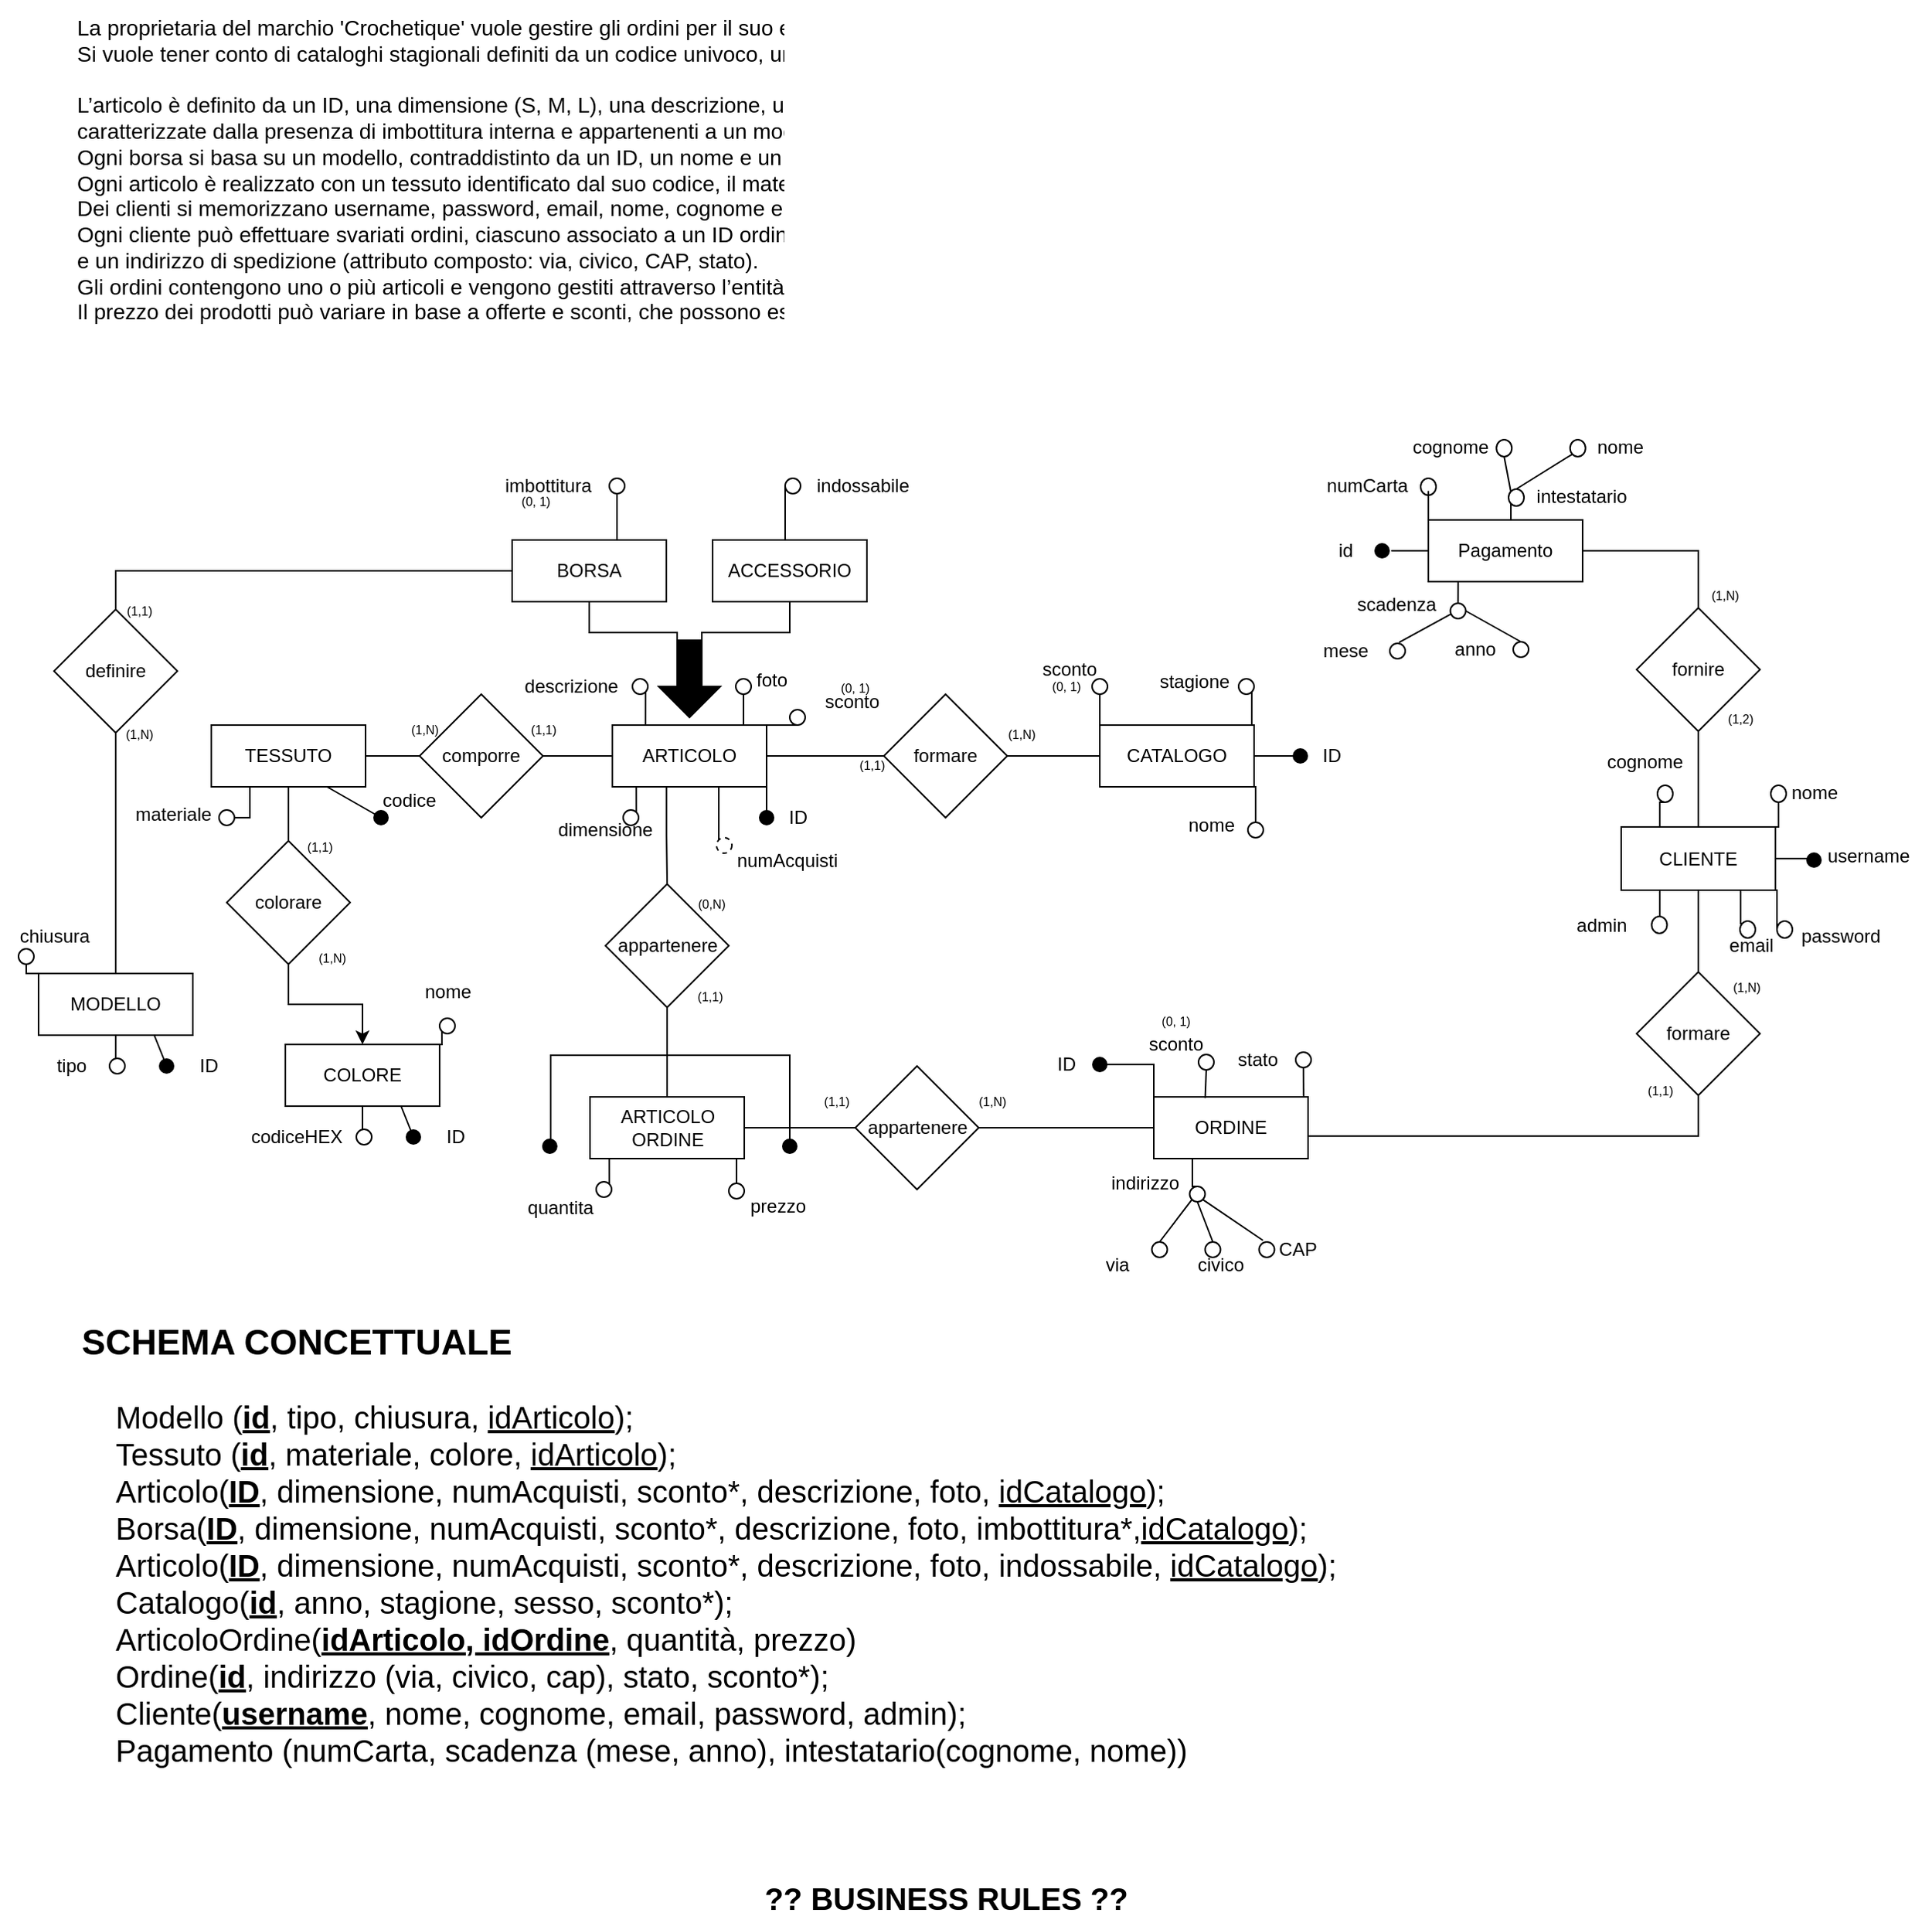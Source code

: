 <mxfile version="26.1.0">
  <diagram name="Pagina-1" id="xXDUhA1cTyPcn6yYdcTW">
    <mxGraphModel dx="528" dy="1637" grid="1" gridSize="10" guides="1" tooltips="1" connect="1" arrows="1" fold="1" page="1" pageScale="1" pageWidth="827" pageHeight="1169" math="0" shadow="0">
      <root>
        <mxCell id="0" />
        <mxCell id="1" parent="0" />
        <mxCell id="b8Xn-FrnnSBAFmYbfaQa-20" style="edgeStyle=orthogonalEdgeStyle;rounded=0;orthogonalLoop=1;jettySize=auto;html=1;exitX=0;exitY=0.5;exitDx=0;exitDy=0;entryX=0.5;entryY=0;entryDx=0;entryDy=0;endArrow=none;endFill=0;" parent="1" source="b8Xn-FrnnSBAFmYbfaQa-10" target="b8Xn-FrnnSBAFmYbfaQa-19" edge="1">
          <mxGeometry relative="1" as="geometry" />
        </mxCell>
        <mxCell id="b8Xn-FrnnSBAFmYbfaQa-26" style="edgeStyle=orthogonalEdgeStyle;rounded=0;orthogonalLoop=1;jettySize=auto;html=1;exitX=0.5;exitY=1;exitDx=0;exitDy=0;entryX=0.5;entryY=0;entryDx=0;entryDy=0;endArrow=none;endFill=0;" parent="1" source="b8Xn-FrnnSBAFmYbfaQa-19" target="b8Xn-FrnnSBAFmYbfaQa-21" edge="1">
          <mxGeometry relative="1" as="geometry" />
        </mxCell>
        <mxCell id="b8Xn-FrnnSBAFmYbfaQa-19" value="definire" style="rhombus;whiteSpace=wrap;html=1;" parent="1" vertex="1">
          <mxGeometry x="43" y="115" width="80" height="80" as="geometry" />
        </mxCell>
        <mxCell id="0vcL2J3cAX6hdxeKRtYv-9" style="edgeStyle=orthogonalEdgeStyle;rounded=0;orthogonalLoop=1;jettySize=auto;html=1;exitX=0;exitY=0;exitDx=0;exitDy=0;entryX=0.5;entryY=1;entryDx=0;entryDy=0;endArrow=none;startFill=0;" parent="1" source="b8Xn-FrnnSBAFmYbfaQa-21" target="b8Xn-FrnnSBAFmYbfaQa-103" edge="1">
          <mxGeometry relative="1" as="geometry" />
        </mxCell>
        <mxCell id="b8Xn-FrnnSBAFmYbfaQa-21" value="MODELLO" style="whiteSpace=wrap;html=1;align=center;" parent="1" vertex="1">
          <mxGeometry x="33" y="351" width="100" height="40" as="geometry" />
        </mxCell>
        <mxCell id="b8Xn-FrnnSBAFmYbfaQa-33" style="edgeStyle=orthogonalEdgeStyle;rounded=0;orthogonalLoop=1;jettySize=auto;html=1;exitX=0.5;exitY=0;exitDx=0;exitDy=0;entryX=0.5;entryY=1;entryDx=0;entryDy=0;endArrow=none;endFill=0;" parent="1" source="b8Xn-FrnnSBAFmYbfaQa-29" target="b8Xn-FrnnSBAFmYbfaQa-21" edge="1">
          <mxGeometry relative="1" as="geometry" />
        </mxCell>
        <mxCell id="b8Xn-FrnnSBAFmYbfaQa-29" value="" style="ellipse;whiteSpace=wrap;html=1;aspect=fixed;" parent="1" vertex="1">
          <mxGeometry x="79" y="406" width="10" height="10" as="geometry" />
        </mxCell>
        <mxCell id="b8Xn-FrnnSBAFmYbfaQa-22" value="ID" style="text;html=1;align=center;verticalAlign=middle;resizable=0;points=[];autosize=1;strokeColor=none;fillColor=none;container=0;" parent="1" vertex="1">
          <mxGeometry x="123.003" y="396" width="40" height="30" as="geometry" />
        </mxCell>
        <mxCell id="b8Xn-FrnnSBAFmYbfaQa-23" value="" style="shape=waypoint;sketch=0;size=6;pointerEvents=1;points=[];fillColor=none;resizable=1;rotatable=1;perimeter=centerPerimeter;snapToPoint=1;perimeterSpacing=0;strokeWidth=3;movable=1;deletable=1;editable=1;locked=0;connectable=1;container=0;" parent="1" vertex="1">
          <mxGeometry x="106" y="401" width="20" height="20" as="geometry" />
        </mxCell>
        <mxCell id="b8Xn-FrnnSBAFmYbfaQa-24" value="" style="endArrow=none;html=1;rounded=0;entryX=0.378;entryY=0.683;entryDx=0;entryDy=0;entryPerimeter=0;movable=1;resizable=1;rotatable=1;deletable=1;editable=1;locked=0;connectable=1;exitX=0.75;exitY=1;exitDx=0;exitDy=0;" parent="1" source="b8Xn-FrnnSBAFmYbfaQa-21" target="b8Xn-FrnnSBAFmYbfaQa-23" edge="1">
          <mxGeometry width="50" height="50" relative="1" as="geometry">
            <mxPoint x="129.556" y="401" as="sourcePoint" />
            <mxPoint x="222.889" y="446" as="targetPoint" />
          </mxGeometry>
        </mxCell>
        <mxCell id="b8Xn-FrnnSBAFmYbfaQa-32" value="tipo" style="text;html=1;align=center;verticalAlign=middle;resizable=0;points=[];autosize=1;strokeColor=none;fillColor=none;container=0;" parent="1" vertex="1">
          <mxGeometry x="34.003" y="396" width="40" height="30" as="geometry" />
        </mxCell>
        <mxCell id="b8Xn-FrnnSBAFmYbfaQa-67" style="edgeStyle=orthogonalEdgeStyle;rounded=0;orthogonalLoop=1;jettySize=auto;html=1;exitX=1;exitY=1;exitDx=0;exitDy=0;entryX=0.5;entryY=0;entryDx=0;entryDy=0;endArrow=none;endFill=0;" parent="1" source="b8Xn-FrnnSBAFmYbfaQa-41" target="b8Xn-FrnnSBAFmYbfaQa-63" edge="1">
          <mxGeometry relative="1" as="geometry" />
        </mxCell>
        <mxCell id="b8Xn-FrnnSBAFmYbfaQa-68" style="edgeStyle=orthogonalEdgeStyle;rounded=0;orthogonalLoop=1;jettySize=auto;html=1;exitX=1;exitY=0;exitDx=0;exitDy=0;entryX=1;entryY=1;entryDx=0;entryDy=0;endArrow=none;endFill=0;" parent="1" source="b8Xn-FrnnSBAFmYbfaQa-41" target="b8Xn-FrnnSBAFmYbfaQa-59" edge="1">
          <mxGeometry relative="1" as="geometry" />
        </mxCell>
        <mxCell id="b8Xn-FrnnSBAFmYbfaQa-41" value="CATALOGO" style="whiteSpace=wrap;html=1;align=center;" parent="1" vertex="1">
          <mxGeometry x="721" y="190" width="100" height="40" as="geometry" />
        </mxCell>
        <mxCell id="b8Xn-FrnnSBAFmYbfaQa-49" style="edgeStyle=orthogonalEdgeStyle;rounded=0;orthogonalLoop=1;jettySize=auto;html=1;exitX=1;exitY=0.5;exitDx=0;exitDy=0;entryX=0;entryY=0.5;entryDx=0;entryDy=0;endArrow=none;endFill=0;" parent="1" source="b8Xn-FrnnSBAFmYbfaQa-47" target="b8Xn-FrnnSBAFmYbfaQa-41" edge="1">
          <mxGeometry relative="1" as="geometry" />
        </mxCell>
        <mxCell id="b8Xn-FrnnSBAFmYbfaQa-51" style="edgeStyle=orthogonalEdgeStyle;rounded=0;orthogonalLoop=1;jettySize=auto;html=1;exitX=0;exitY=0.5;exitDx=0;exitDy=0;entryX=1;entryY=0.5;entryDx=0;entryDy=0;endArrow=none;endFill=0;" parent="1" source="b8Xn-FrnnSBAFmYbfaQa-47" target="b8Xn-FrnnSBAFmYbfaQa-18" edge="1">
          <mxGeometry relative="1" as="geometry" />
        </mxCell>
        <mxCell id="b8Xn-FrnnSBAFmYbfaQa-47" value="formare" style="rhombus;whiteSpace=wrap;html=1;" parent="1" vertex="1">
          <mxGeometry x="581" y="170" width="80" height="80" as="geometry" />
        </mxCell>
        <mxCell id="b8Xn-FrnnSBAFmYbfaQa-198" style="edgeStyle=orthogonalEdgeStyle;rounded=0;orthogonalLoop=1;jettySize=auto;html=1;exitX=0.5;exitY=0;exitDx=0;exitDy=0;entryX=0;entryY=0.5;entryDx=0;entryDy=0;endArrow=none;endFill=0;" parent="1" source="b8Xn-FrnnSBAFmYbfaQa-1" target="b8Xn-FrnnSBAFmYbfaQa-194" edge="1">
          <mxGeometry relative="1" as="geometry" />
        </mxCell>
        <mxCell id="b8Xn-FrnnSBAFmYbfaQa-1" value="ACCESSORIO" style="whiteSpace=wrap;html=1;align=center;" parent="1" vertex="1">
          <mxGeometry x="470" y="70" width="100" height="40" as="geometry" />
        </mxCell>
        <mxCell id="b8Xn-FrnnSBAFmYbfaQa-189" style="edgeStyle=orthogonalEdgeStyle;rounded=0;orthogonalLoop=1;jettySize=auto;html=1;exitX=0.75;exitY=0;exitDx=0;exitDy=0;entryX=0.5;entryY=1;entryDx=0;entryDy=0;endArrow=none;endFill=0;" parent="1" source="b8Xn-FrnnSBAFmYbfaQa-10" target="b8Xn-FrnnSBAFmYbfaQa-187" edge="1">
          <mxGeometry relative="1" as="geometry" />
        </mxCell>
        <mxCell id="b8Xn-FrnnSBAFmYbfaQa-10" value="BORSA" style="whiteSpace=wrap;html=1;align=center;" parent="1" vertex="1">
          <mxGeometry x="340" y="70" width="100" height="40" as="geometry" />
        </mxCell>
        <mxCell id="b8Xn-FrnnSBAFmYbfaQa-14" value="" style="shape=singleArrow;whiteSpace=wrap;html=1;arrowWidth=0.4;arrowSize=0.4;rotation=90;fillColor=#000000;" parent="1" vertex="1">
          <mxGeometry x="430" y="140" width="50" height="40" as="geometry" />
        </mxCell>
        <mxCell id="b8Xn-FrnnSBAFmYbfaQa-16" style="edgeStyle=orthogonalEdgeStyle;rounded=0;orthogonalLoop=1;jettySize=auto;html=1;exitX=0.5;exitY=1;exitDx=0;exitDy=0;entryX=0;entryY=0;entryDx=0;entryDy=28;entryPerimeter=0;endArrow=none;endFill=0;" parent="1" source="b8Xn-FrnnSBAFmYbfaQa-10" target="b8Xn-FrnnSBAFmYbfaQa-14" edge="1">
          <mxGeometry relative="1" as="geometry" />
        </mxCell>
        <mxCell id="b8Xn-FrnnSBAFmYbfaQa-17" style="edgeStyle=orthogonalEdgeStyle;rounded=0;orthogonalLoop=1;jettySize=auto;html=1;exitX=0.5;exitY=1;exitDx=0;exitDy=0;entryX=0;entryY=0;entryDx=0;entryDy=12;entryPerimeter=0;endArrow=none;endFill=0;" parent="1" source="b8Xn-FrnnSBAFmYbfaQa-1" target="b8Xn-FrnnSBAFmYbfaQa-14" edge="1">
          <mxGeometry relative="1" as="geometry">
            <mxPoint x="400" y="120" as="sourcePoint" />
            <mxPoint x="457" y="145" as="targetPoint" />
          </mxGeometry>
        </mxCell>
        <mxCell id="b8Xn-FrnnSBAFmYbfaQa-38" style="edgeStyle=orthogonalEdgeStyle;rounded=0;orthogonalLoop=1;jettySize=auto;html=1;exitX=0.25;exitY=1;exitDx=0;exitDy=0;entryX=1;entryY=0;entryDx=0;entryDy=0;endArrow=none;endFill=0;" parent="1" source="b8Xn-FrnnSBAFmYbfaQa-18" target="b8Xn-FrnnSBAFmYbfaQa-34" edge="1">
          <mxGeometry relative="1" as="geometry" />
        </mxCell>
        <mxCell id="b8Xn-FrnnSBAFmYbfaQa-83" style="edgeStyle=orthogonalEdgeStyle;rounded=0;orthogonalLoop=1;jettySize=auto;html=1;exitX=0.25;exitY=0;exitDx=0;exitDy=0;entryX=1;entryY=1;entryDx=0;entryDy=0;endArrow=none;endFill=0;" parent="1" source="b8Xn-FrnnSBAFmYbfaQa-18" target="b8Xn-FrnnSBAFmYbfaQa-81" edge="1">
          <mxGeometry relative="1" as="geometry" />
        </mxCell>
        <mxCell id="b8Xn-FrnnSBAFmYbfaQa-88" style="edgeStyle=orthogonalEdgeStyle;rounded=0;orthogonalLoop=1;jettySize=auto;html=1;exitX=1;exitY=0;exitDx=0;exitDy=0;entryX=0.5;entryY=1;entryDx=0;entryDy=0;endArrow=none;endFill=0;" parent="1" source="b8Xn-FrnnSBAFmYbfaQa-18" target="b8Xn-FrnnSBAFmYbfaQa-84" edge="1">
          <mxGeometry relative="1" as="geometry" />
        </mxCell>
        <mxCell id="b8Xn-FrnnSBAFmYbfaQa-107" style="edgeStyle=orthogonalEdgeStyle;rounded=0;orthogonalLoop=1;jettySize=auto;html=1;exitX=0.351;exitY=1.014;exitDx=0;exitDy=0;entryX=0.5;entryY=0;entryDx=0;entryDy=0;endArrow=none;endFill=0;exitPerimeter=0;" parent="1" source="b8Xn-FrnnSBAFmYbfaQa-18" target="b8Xn-FrnnSBAFmYbfaQa-106" edge="1">
          <mxGeometry relative="1" as="geometry" />
        </mxCell>
        <mxCell id="b8Xn-FrnnSBAFmYbfaQa-182" style="edgeStyle=orthogonalEdgeStyle;rounded=0;orthogonalLoop=1;jettySize=auto;html=1;exitX=0.75;exitY=1;exitDx=0;exitDy=0;entryX=0;entryY=0;entryDx=0;entryDy=0;endArrow=none;endFill=0;" parent="1" source="b8Xn-FrnnSBAFmYbfaQa-18" target="b8Xn-FrnnSBAFmYbfaQa-181" edge="1">
          <mxGeometry relative="1" as="geometry" />
        </mxCell>
        <mxCell id="DcfYTmHe-PTY2Npmsw5h-11" style="edgeStyle=orthogonalEdgeStyle;rounded=0;orthogonalLoop=1;jettySize=auto;html=1;exitX=1;exitY=0;exitDx=0;exitDy=0;entryX=0.5;entryY=1;entryDx=0;entryDy=0;endArrow=none;startFill=0;" parent="1" source="b8Xn-FrnnSBAFmYbfaQa-18" target="DcfYTmHe-PTY2Npmsw5h-10" edge="1">
          <mxGeometry relative="1" as="geometry" />
        </mxCell>
        <mxCell id="b8Xn-FrnnSBAFmYbfaQa-18" value="ARTICOLO" style="whiteSpace=wrap;html=1;align=center;" parent="1" vertex="1">
          <mxGeometry x="405" y="190" width="100" height="40" as="geometry" />
        </mxCell>
        <mxCell id="b8Xn-FrnnSBAFmYbfaQa-34" value="" style="ellipse;whiteSpace=wrap;html=1;aspect=fixed;" parent="1" vertex="1">
          <mxGeometry x="412" y="245" width="10" height="10" as="geometry" />
        </mxCell>
        <mxCell id="b8Xn-FrnnSBAFmYbfaQa-35" value="ID" style="text;html=1;align=center;verticalAlign=middle;resizable=0;points=[];autosize=1;strokeColor=none;fillColor=none;container=0;" parent="1" vertex="1">
          <mxGeometry x="505.003" y="235" width="40" height="30" as="geometry" />
        </mxCell>
        <mxCell id="b8Xn-FrnnSBAFmYbfaQa-36" value="" style="shape=waypoint;sketch=0;size=6;pointerEvents=1;points=[];fillColor=none;resizable=1;rotatable=1;perimeter=centerPerimeter;snapToPoint=1;perimeterSpacing=0;strokeWidth=3;movable=1;deletable=1;editable=1;locked=0;connectable=1;container=0;" parent="1" vertex="1">
          <mxGeometry x="495" y="240" width="20" height="20" as="geometry" />
        </mxCell>
        <mxCell id="b8Xn-FrnnSBAFmYbfaQa-37" style="edgeStyle=orthogonalEdgeStyle;rounded=0;orthogonalLoop=1;jettySize=auto;html=1;exitX=0.75;exitY=1;exitDx=0;exitDy=0;entryX=0.17;entryY=0.8;entryDx=0;entryDy=0;entryPerimeter=0;endArrow=none;endFill=0;" parent="1" source="b8Xn-FrnnSBAFmYbfaQa-18" target="b8Xn-FrnnSBAFmYbfaQa-36" edge="1">
          <mxGeometry relative="1" as="geometry" />
        </mxCell>
        <mxCell id="b8Xn-FrnnSBAFmYbfaQa-39" value="dimensione" style="text;html=1;align=center;verticalAlign=middle;resizable=0;points=[];autosize=1;strokeColor=none;fillColor=none;container=0;" parent="1" vertex="1">
          <mxGeometry x="360.003" y="243" width="80" height="30" as="geometry" />
        </mxCell>
        <mxCell id="b8Xn-FrnnSBAFmYbfaQa-52" value="ID" style="text;html=1;align=center;verticalAlign=middle;resizable=0;points=[];autosize=1;strokeColor=none;fillColor=none;container=0;" parent="1" vertex="1">
          <mxGeometry x="851.003" y="195" width="40" height="30" as="geometry" />
        </mxCell>
        <mxCell id="b8Xn-FrnnSBAFmYbfaQa-53" value="" style="shape=waypoint;sketch=0;size=6;pointerEvents=1;points=[];fillColor=none;resizable=1;rotatable=1;perimeter=centerPerimeter;snapToPoint=1;perimeterSpacing=0;strokeWidth=3;movable=1;deletable=1;editable=1;locked=0;connectable=1;container=0;" parent="1" vertex="1">
          <mxGeometry x="841" y="200" width="20" height="20" as="geometry" />
        </mxCell>
        <mxCell id="b8Xn-FrnnSBAFmYbfaQa-54" style="edgeStyle=orthogonalEdgeStyle;rounded=0;orthogonalLoop=1;jettySize=auto;html=1;exitX=1;exitY=0.5;exitDx=0;exitDy=0;entryX=0.24;entryY=0.48;entryDx=0;entryDy=0;entryPerimeter=0;endArrow=none;endFill=0;" parent="1" source="b8Xn-FrnnSBAFmYbfaQa-41" target="b8Xn-FrnnSBAFmYbfaQa-53" edge="1">
          <mxGeometry relative="1" as="geometry" />
        </mxCell>
        <mxCell id="b8Xn-FrnnSBAFmYbfaQa-58" value="stagione" style="text;html=1;align=center;verticalAlign=middle;resizable=0;points=[];autosize=1;strokeColor=none;fillColor=none;container=0;" parent="1" vertex="1">
          <mxGeometry x="747.003" y="147" width="70" height="30" as="geometry" />
        </mxCell>
        <mxCell id="b8Xn-FrnnSBAFmYbfaQa-59" value="" style="ellipse;whiteSpace=wrap;html=1;aspect=fixed;" parent="1" vertex="1">
          <mxGeometry x="811" y="160" width="10" height="10" as="geometry" />
        </mxCell>
        <mxCell id="b8Xn-FrnnSBAFmYbfaQa-62" value="nome" style="text;html=1;align=center;verticalAlign=middle;resizable=0;points=[];autosize=1;strokeColor=none;fillColor=none;container=0;" parent="1" vertex="1">
          <mxGeometry x="768.003" y="240" width="50" height="30" as="geometry" />
        </mxCell>
        <mxCell id="b8Xn-FrnnSBAFmYbfaQa-63" value="" style="ellipse;whiteSpace=wrap;html=1;aspect=fixed;" parent="1" vertex="1">
          <mxGeometry x="817" y="253" width="10" height="10" as="geometry" />
        </mxCell>
        <mxCell id="0vcL2J3cAX6hdxeKRtYv-11" style="edgeStyle=orthogonalEdgeStyle;rounded=0;orthogonalLoop=1;jettySize=auto;html=1;exitX=0.5;exitY=1;exitDx=0;exitDy=0;entryX=0.5;entryY=0;entryDx=0;entryDy=0;endArrow=none;startFill=0;" parent="1" source="b8Xn-FrnnSBAFmYbfaQa-69" target="0vcL2J3cAX6hdxeKRtYv-10" edge="1">
          <mxGeometry relative="1" as="geometry" />
        </mxCell>
        <mxCell id="b8Xn-FrnnSBAFmYbfaQa-69" value="TESSUTO" style="whiteSpace=wrap;html=1;align=center;" parent="1" vertex="1">
          <mxGeometry x="145" y="190" width="100" height="40" as="geometry" />
        </mxCell>
        <mxCell id="0vcL2J3cAX6hdxeKRtYv-6" style="edgeStyle=orthogonalEdgeStyle;rounded=0;orthogonalLoop=1;jettySize=auto;html=1;exitX=0;exitY=0.5;exitDx=0;exitDy=0;entryX=0.25;entryY=1;entryDx=0;entryDy=0;endArrow=none;startFill=0;" parent="1" source="b8Xn-FrnnSBAFmYbfaQa-71" target="b8Xn-FrnnSBAFmYbfaQa-69" edge="1">
          <mxGeometry relative="1" as="geometry" />
        </mxCell>
        <mxCell id="b8Xn-FrnnSBAFmYbfaQa-71" value="" style="ellipse;whiteSpace=wrap;html=1;aspect=fixed;" parent="1" vertex="1">
          <mxGeometry x="150" y="245" width="10" height="10" as="geometry" />
        </mxCell>
        <mxCell id="b8Xn-FrnnSBAFmYbfaQa-72" value="codice" style="text;html=1;align=center;verticalAlign=middle;resizable=0;points=[];autosize=1;strokeColor=none;fillColor=none;container=0;" parent="1" vertex="1">
          <mxGeometry x="243.003" y="224" width="60" height="30" as="geometry" />
        </mxCell>
        <mxCell id="b8Xn-FrnnSBAFmYbfaQa-73" value="" style="shape=waypoint;sketch=0;size=6;pointerEvents=1;points=[];fillColor=none;resizable=1;rotatable=1;perimeter=centerPerimeter;snapToPoint=1;perimeterSpacing=0;strokeWidth=3;movable=1;deletable=1;editable=1;locked=0;connectable=1;container=0;" parent="1" vertex="1">
          <mxGeometry x="245" y="240" width="20" height="20" as="geometry" />
        </mxCell>
        <mxCell id="b8Xn-FrnnSBAFmYbfaQa-74" value="" style="endArrow=none;html=1;rounded=0;entryX=0.378;entryY=0.683;entryDx=0;entryDy=0;entryPerimeter=0;movable=1;resizable=1;rotatable=1;deletable=1;editable=1;locked=0;connectable=1;exitX=0.75;exitY=1;exitDx=0;exitDy=0;" parent="1" source="b8Xn-FrnnSBAFmYbfaQa-69" target="b8Xn-FrnnSBAFmYbfaQa-73" edge="1">
          <mxGeometry width="50" height="50" relative="1" as="geometry">
            <mxPoint x="240.556" y="240" as="sourcePoint" />
            <mxPoint x="333.889" y="285" as="targetPoint" />
          </mxGeometry>
        </mxCell>
        <mxCell id="b8Xn-FrnnSBAFmYbfaQa-75" value="materiale" style="text;html=1;align=center;verticalAlign=middle;resizable=0;points=[];autosize=1;strokeColor=none;fillColor=none;container=0;" parent="1" vertex="1">
          <mxGeometry x="85.003" y="233" width="70" height="30" as="geometry" />
        </mxCell>
        <mxCell id="b8Xn-FrnnSBAFmYbfaQa-81" value="" style="ellipse;whiteSpace=wrap;html=1;aspect=fixed;" parent="1" vertex="1">
          <mxGeometry x="418" y="160" width="10" height="10" as="geometry" />
        </mxCell>
        <mxCell id="b8Xn-FrnnSBAFmYbfaQa-82" value="descrizione" style="text;html=1;align=center;verticalAlign=middle;resizable=0;points=[];autosize=1;strokeColor=none;fillColor=none;container=0;" parent="1" vertex="1">
          <mxGeometry x="338.003" y="150" width="80" height="30" as="geometry" />
        </mxCell>
        <mxCell id="b8Xn-FrnnSBAFmYbfaQa-84" value="" style="ellipse;whiteSpace=wrap;html=1;aspect=fixed;" parent="1" vertex="1">
          <mxGeometry x="485" y="160" width="10" height="10" as="geometry" />
        </mxCell>
        <mxCell id="b8Xn-FrnnSBAFmYbfaQa-85" value="foto" style="text;html=1;align=center;verticalAlign=middle;resizable=0;points=[];autosize=1;strokeColor=none;fillColor=none;container=0;" parent="1" vertex="1">
          <mxGeometry x="488.003" y="146" width="40" height="30" as="geometry" />
        </mxCell>
        <mxCell id="b8Xn-FrnnSBAFmYbfaQa-91" style="edgeStyle=orthogonalEdgeStyle;rounded=0;orthogonalLoop=1;jettySize=auto;html=1;exitX=0;exitY=0.5;exitDx=0;exitDy=0;entryX=1;entryY=0.5;entryDx=0;entryDy=0;endArrow=none;endFill=0;" parent="1" source="b8Xn-FrnnSBAFmYbfaQa-89" target="b8Xn-FrnnSBAFmYbfaQa-69" edge="1">
          <mxGeometry relative="1" as="geometry" />
        </mxCell>
        <mxCell id="b8Xn-FrnnSBAFmYbfaQa-92" style="edgeStyle=orthogonalEdgeStyle;rounded=0;orthogonalLoop=1;jettySize=auto;html=1;exitX=1;exitY=0.5;exitDx=0;exitDy=0;entryX=0;entryY=0.5;entryDx=0;entryDy=0;endArrow=none;endFill=0;" parent="1" source="b8Xn-FrnnSBAFmYbfaQa-89" target="b8Xn-FrnnSBAFmYbfaQa-18" edge="1">
          <mxGeometry relative="1" as="geometry" />
        </mxCell>
        <mxCell id="b8Xn-FrnnSBAFmYbfaQa-89" value="comporre" style="rhombus;whiteSpace=wrap;html=1;" parent="1" vertex="1">
          <mxGeometry x="280" y="170" width="80" height="80" as="geometry" />
        </mxCell>
        <mxCell id="b8Xn-FrnnSBAFmYbfaQa-94" value="&lt;font style=&quot;font-size: 8px;&quot;&gt;(1,N)&lt;/font&gt;" style="text;html=1;align=center;verticalAlign=middle;resizable=0;points=[];autosize=1;strokeColor=none;fillColor=none;" parent="1" vertex="1">
          <mxGeometry x="263" y="177" width="40" height="30" as="geometry" />
        </mxCell>
        <mxCell id="b8Xn-FrnnSBAFmYbfaQa-95" value="&lt;font style=&quot;font-size: 8px;&quot;&gt;(1,1)&lt;/font&gt;" style="text;html=1;align=center;verticalAlign=middle;resizable=0;points=[];autosize=1;strokeColor=none;fillColor=none;" parent="1" vertex="1">
          <mxGeometry x="340" y="177" width="40" height="30" as="geometry" />
        </mxCell>
        <mxCell id="b8Xn-FrnnSBAFmYbfaQa-96" value="&lt;font style=&quot;font-size: 8px;&quot;&gt;(1,1)&lt;/font&gt;" style="text;html=1;align=center;verticalAlign=middle;resizable=0;points=[];autosize=1;strokeColor=none;fillColor=none;" parent="1" vertex="1">
          <mxGeometry x="553" y="200" width="40" height="30" as="geometry" />
        </mxCell>
        <mxCell id="b8Xn-FrnnSBAFmYbfaQa-97" value="&lt;font style=&quot;font-size: 8px;&quot;&gt;(1,N)&lt;/font&gt;" style="text;html=1;align=center;verticalAlign=middle;resizable=0;points=[];autosize=1;strokeColor=none;fillColor=none;" parent="1" vertex="1">
          <mxGeometry x="650" y="180" width="40" height="30" as="geometry" />
        </mxCell>
        <mxCell id="b8Xn-FrnnSBAFmYbfaQa-98" value="&lt;font style=&quot;font-size: 8px;&quot;&gt;(1,N)&lt;/font&gt;" style="text;html=1;align=center;verticalAlign=middle;resizable=0;points=[];autosize=1;strokeColor=none;fillColor=none;" parent="1" vertex="1">
          <mxGeometry x="78" y="180" width="40" height="30" as="geometry" />
        </mxCell>
        <mxCell id="b8Xn-FrnnSBAFmYbfaQa-99" value="&lt;font style=&quot;font-size: 8px;&quot;&gt;(1,1)&lt;/font&gt;" style="text;html=1;align=center;verticalAlign=middle;resizable=0;points=[];autosize=1;strokeColor=none;fillColor=none;" parent="1" vertex="1">
          <mxGeometry x="78" y="100" width="40" height="30" as="geometry" />
        </mxCell>
        <mxCell id="b8Xn-FrnnSBAFmYbfaQa-103" value="" style="ellipse;whiteSpace=wrap;html=1;aspect=fixed;" parent="1" vertex="1">
          <mxGeometry x="20" y="335" width="10" height="10" as="geometry" />
        </mxCell>
        <mxCell id="b8Xn-FrnnSBAFmYbfaQa-104" value="chiusura" style="text;html=1;align=center;verticalAlign=middle;resizable=0;points=[];autosize=1;strokeColor=none;fillColor=none;container=0;" parent="1" vertex="1">
          <mxGeometry x="8.003" y="312" width="70" height="30" as="geometry" />
        </mxCell>
        <mxCell id="b8Xn-FrnnSBAFmYbfaQa-200" style="edgeStyle=orthogonalEdgeStyle;rounded=0;orthogonalLoop=1;jettySize=auto;html=1;exitX=0.5;exitY=1;exitDx=0;exitDy=0;entryX=0.5;entryY=0;entryDx=0;entryDy=0;endArrow=none;endFill=0;" parent="1" source="b8Xn-FrnnSBAFmYbfaQa-106" target="b8Xn-FrnnSBAFmYbfaQa-199" edge="1">
          <mxGeometry relative="1" as="geometry" />
        </mxCell>
        <mxCell id="b8Xn-FrnnSBAFmYbfaQa-106" value="appartenere" style="rhombus;whiteSpace=wrap;html=1;" parent="1" vertex="1">
          <mxGeometry x="400.5" y="293" width="80" height="80" as="geometry" />
        </mxCell>
        <mxCell id="b8Xn-FrnnSBAFmYbfaQa-119" style="edgeStyle=orthogonalEdgeStyle;rounded=0;orthogonalLoop=1;jettySize=auto;html=1;exitX=1;exitY=0;exitDx=0;exitDy=0;entryX=0.5;entryY=1;entryDx=0;entryDy=0;endArrow=none;endFill=0;" parent="1" source="b8Xn-FrnnSBAFmYbfaQa-109" target="b8Xn-FrnnSBAFmYbfaQa-110" edge="1">
          <mxGeometry relative="1" as="geometry" />
        </mxCell>
        <mxCell id="b8Xn-FrnnSBAFmYbfaQa-174" style="edgeStyle=orthogonalEdgeStyle;rounded=0;orthogonalLoop=1;jettySize=auto;html=1;exitX=1;exitY=1;exitDx=0;exitDy=0;entryX=0;entryY=0.5;entryDx=0;entryDy=0;endArrow=none;endFill=0;" parent="1" source="b8Xn-FrnnSBAFmYbfaQa-109" target="b8Xn-FrnnSBAFmYbfaQa-171" edge="1">
          <mxGeometry relative="1" as="geometry" />
        </mxCell>
        <mxCell id="b8Xn-FrnnSBAFmYbfaQa-109" value="CLIENTE" style="whiteSpace=wrap;html=1;align=center;" parent="1" vertex="1">
          <mxGeometry x="1059" y="256" width="100" height="41" as="geometry" />
        </mxCell>
        <mxCell id="b8Xn-FrnnSBAFmYbfaQa-110" value="" style="ellipse;whiteSpace=wrap;html=1;aspect=fixed;" parent="1" vertex="1">
          <mxGeometry x="1156" y="229" width="10" height="11" as="geometry" />
        </mxCell>
        <mxCell id="b8Xn-FrnnSBAFmYbfaQa-111" value="nome" style="text;html=1;align=center;verticalAlign=middle;resizable=0;points=[];autosize=1;strokeColor=none;fillColor=none;container=0;" parent="1" vertex="1">
          <mxGeometry x="1159.003" y="219" width="50" height="30" as="geometry" />
        </mxCell>
        <mxCell id="b8Xn-FrnnSBAFmYbfaQa-112" value="" style="ellipse;whiteSpace=wrap;html=1;aspect=fixed;" parent="1" vertex="1">
          <mxGeometry x="1082.5" y="229" width="10" height="11" as="geometry" />
        </mxCell>
        <mxCell id="b8Xn-FrnnSBAFmYbfaQa-113" value="cognome" style="text;html=1;align=center;verticalAlign=middle;resizable=0;points=[];autosize=1;strokeColor=none;fillColor=none;container=0;" parent="1" vertex="1">
          <mxGeometry x="1038.503" y="199" width="70" height="30" as="geometry" />
        </mxCell>
        <mxCell id="b8Xn-FrnnSBAFmYbfaQa-118" style="edgeStyle=orthogonalEdgeStyle;rounded=0;orthogonalLoop=1;jettySize=auto;html=1;exitX=0.5;exitY=1;exitDx=0;exitDy=0;entryX=0.25;entryY=0;entryDx=0;entryDy=0;endArrow=none;endFill=0;" parent="1" source="b8Xn-FrnnSBAFmYbfaQa-112" target="b8Xn-FrnnSBAFmYbfaQa-109" edge="1">
          <mxGeometry relative="1" as="geometry" />
        </mxCell>
        <mxCell id="b8Xn-FrnnSBAFmYbfaQa-121" value="" style="shape=waypoint;sketch=0;size=6;pointerEvents=1;points=[];fillColor=none;resizable=1;rotatable=1;perimeter=centerPerimeter;snapToPoint=1;perimeterSpacing=0;strokeWidth=3;movable=1;deletable=1;editable=1;locked=0;connectable=1;container=0;" parent="1" vertex="1">
          <mxGeometry x="1174" y="267" width="20" height="21" as="geometry" />
        </mxCell>
        <mxCell id="b8Xn-FrnnSBAFmYbfaQa-122" value="username" style="text;html=1;align=center;verticalAlign=middle;resizable=0;points=[];autosize=1;strokeColor=none;fillColor=none;container=0;" parent="1" vertex="1">
          <mxGeometry x="1179.003" y="260" width="80" height="30" as="geometry" />
        </mxCell>
        <mxCell id="b8Xn-FrnnSBAFmYbfaQa-123" style="edgeStyle=orthogonalEdgeStyle;rounded=0;orthogonalLoop=1;jettySize=auto;html=1;exitX=1;exitY=0.5;exitDx=0;exitDy=0;entryX=0.319;entryY=0.498;entryDx=0;entryDy=0;entryPerimeter=0;endArrow=none;endFill=0;" parent="1" source="b8Xn-FrnnSBAFmYbfaQa-109" target="b8Xn-FrnnSBAFmYbfaQa-121" edge="1">
          <mxGeometry relative="1" as="geometry" />
        </mxCell>
        <mxCell id="b8Xn-FrnnSBAFmYbfaQa-170" value="" style="ellipse;whiteSpace=wrap;html=1;aspect=fixed;" parent="1" vertex="1">
          <mxGeometry x="1136" y="317" width="10" height="11" as="geometry" />
        </mxCell>
        <mxCell id="b8Xn-FrnnSBAFmYbfaQa-171" value="" style="ellipse;whiteSpace=wrap;html=1;aspect=fixed;" parent="1" vertex="1">
          <mxGeometry x="1160" y="317" width="10" height="11" as="geometry" />
        </mxCell>
        <mxCell id="b8Xn-FrnnSBAFmYbfaQa-172" value="email" style="text;html=1;align=center;verticalAlign=middle;resizable=0;points=[];autosize=1;strokeColor=none;fillColor=none;container=0;" parent="1" vertex="1">
          <mxGeometry x="1118.003" y="318" width="50" height="30" as="geometry" />
        </mxCell>
        <mxCell id="b8Xn-FrnnSBAFmYbfaQa-173" value="password" style="text;html=1;align=center;verticalAlign=middle;resizable=0;points=[];autosize=1;strokeColor=none;fillColor=none;container=0;" parent="1" vertex="1">
          <mxGeometry x="1166.003" y="312" width="70" height="30" as="geometry" />
        </mxCell>
        <mxCell id="b8Xn-FrnnSBAFmYbfaQa-176" style="edgeStyle=orthogonalEdgeStyle;rounded=0;orthogonalLoop=1;jettySize=auto;html=1;exitX=0;exitY=0;exitDx=0;exitDy=0;entryX=0.414;entryY=1.021;entryDx=0;entryDy=0;entryPerimeter=0;endArrow=none;endFill=0;" parent="1" source="b8Xn-FrnnSBAFmYbfaQa-170" edge="1">
          <mxGeometry relative="1" as="geometry">
            <mxPoint x="1149" y="317" as="sourcePoint" />
            <mxPoint x="1136.4" y="296.84" as="targetPoint" />
          </mxGeometry>
        </mxCell>
        <mxCell id="b8Xn-FrnnSBAFmYbfaQa-177" value="&lt;font style=&quot;font-size: 8px;&quot;&gt;(1,1)&lt;/font&gt;" style="text;html=1;align=center;verticalAlign=middle;resizable=0;points=[];autosize=1;strokeColor=none;fillColor=none;" parent="1" vertex="1">
          <mxGeometry x="448" y="350" width="40" height="30" as="geometry" />
        </mxCell>
        <mxCell id="b8Xn-FrnnSBAFmYbfaQa-178" value="&lt;font style=&quot;font-size: 8px;&quot;&gt;(0,N)&lt;/font&gt;" style="text;html=1;align=center;verticalAlign=middle;resizable=0;points=[];autosize=1;strokeColor=none;fillColor=none;" parent="1" vertex="1">
          <mxGeometry x="448.5" y="290" width="40" height="30" as="geometry" />
        </mxCell>
        <mxCell id="b8Xn-FrnnSBAFmYbfaQa-181" value="" style="ellipse;whiteSpace=wrap;html=1;aspect=fixed;dashed=1;" parent="1" vertex="1">
          <mxGeometry x="472.5" y="263" width="10" height="10" as="geometry" />
        </mxCell>
        <mxCell id="b8Xn-FrnnSBAFmYbfaQa-183" value="numAcquisti" style="text;html=1;align=center;verticalAlign=middle;resizable=0;points=[];autosize=1;strokeColor=none;fillColor=none;container=0;" parent="1" vertex="1">
          <mxGeometry x="472.503" y="263" width="90" height="30" as="geometry" />
        </mxCell>
        <mxCell id="b8Xn-FrnnSBAFmYbfaQa-187" value="" style="ellipse;whiteSpace=wrap;html=1;aspect=fixed;" parent="1" vertex="1">
          <mxGeometry x="403" y="30" width="10" height="10" as="geometry" />
        </mxCell>
        <mxCell id="b8Xn-FrnnSBAFmYbfaQa-188" value="imbottitura" style="text;html=1;align=center;verticalAlign=middle;resizable=0;points=[];autosize=1;strokeColor=none;fillColor=none;container=0;" parent="1" vertex="1">
          <mxGeometry x="323.003" y="20" width="80" height="30" as="geometry" />
        </mxCell>
        <mxCell id="b8Xn-FrnnSBAFmYbfaQa-194" value="" style="ellipse;whiteSpace=wrap;html=1;aspect=fixed;" parent="1" vertex="1">
          <mxGeometry x="517" y="30" width="10" height="10" as="geometry" />
        </mxCell>
        <mxCell id="b8Xn-FrnnSBAFmYbfaQa-195" value="&lt;div&gt;indossabile&lt;/div&gt;" style="text;html=1;align=center;verticalAlign=middle;resizable=0;points=[];autosize=1;strokeColor=none;fillColor=none;container=0;" parent="1" vertex="1">
          <mxGeometry x="527.003" y="20" width="80" height="30" as="geometry" />
        </mxCell>
        <mxCell id="b8Xn-FrnnSBAFmYbfaQa-236" style="edgeStyle=orthogonalEdgeStyle;rounded=0;orthogonalLoop=1;jettySize=auto;html=1;entryX=0.5;entryY=0;entryDx=0;entryDy=0;endArrow=none;endFill=0;" parent="1" target="b8Xn-FrnnSBAFmYbfaQa-234" edge="1">
          <mxGeometry relative="1" as="geometry">
            <mxPoint x="466" y="471" as="sourcePoint" />
          </mxGeometry>
        </mxCell>
        <mxCell id="b8Xn-FrnnSBAFmYbfaQa-199" value="ARTICOLO ORDINE" style="whiteSpace=wrap;html=1;align=center;" parent="1" vertex="1">
          <mxGeometry x="390.5" y="431" width="100" height="40" as="geometry" />
        </mxCell>
        <mxCell id="b8Xn-FrnnSBAFmYbfaQa-225" style="edgeStyle=orthogonalEdgeStyle;rounded=0;orthogonalLoop=1;jettySize=auto;html=1;exitX=1;exitY=0.5;exitDx=0;exitDy=0;entryX=0;entryY=0.5;entryDx=0;entryDy=0;endArrow=none;endFill=0;" parent="1" source="b8Xn-FrnnSBAFmYbfaQa-202" target="b8Xn-FrnnSBAFmYbfaQa-204" edge="1">
          <mxGeometry relative="1" as="geometry">
            <Array as="points">
              <mxPoint x="710" y="451" />
            </Array>
          </mxGeometry>
        </mxCell>
        <mxCell id="b8Xn-FrnnSBAFmYbfaQa-229" style="edgeStyle=orthogonalEdgeStyle;rounded=0;orthogonalLoop=1;jettySize=auto;html=1;exitX=0;exitY=0.5;exitDx=0;exitDy=0;entryX=1;entryY=0.5;entryDx=0;entryDy=0;endArrow=none;endFill=0;" parent="1" source="b8Xn-FrnnSBAFmYbfaQa-202" target="b8Xn-FrnnSBAFmYbfaQa-199" edge="1">
          <mxGeometry relative="1" as="geometry" />
        </mxCell>
        <mxCell id="b8Xn-FrnnSBAFmYbfaQa-202" value="appartenere" style="rhombus;whiteSpace=wrap;html=1;" parent="1" vertex="1">
          <mxGeometry x="562.5" y="411" width="80" height="80" as="geometry" />
        </mxCell>
        <mxCell id="b8Xn-FrnnSBAFmYbfaQa-204" value="ORDINE" style="whiteSpace=wrap;html=1;align=center;" parent="1" vertex="1">
          <mxGeometry x="756" y="431" width="100" height="40" as="geometry" />
        </mxCell>
        <mxCell id="b8Xn-FrnnSBAFmYbfaQa-205" style="edgeStyle=orthogonalEdgeStyle;rounded=0;orthogonalLoop=1;jettySize=auto;html=1;exitX=0.5;exitY=0;exitDx=0;exitDy=0;entryX=0.25;entryY=1;entryDx=0;entryDy=0;endArrow=none;endFill=0;" parent="1" source="b8Xn-FrnnSBAFmYbfaQa-206" target="b8Xn-FrnnSBAFmYbfaQa-204" edge="1">
          <mxGeometry relative="1" as="geometry">
            <mxPoint x="781.75" y="481" as="targetPoint" />
          </mxGeometry>
        </mxCell>
        <mxCell id="b8Xn-FrnnSBAFmYbfaQa-206" value="" style="ellipse;whiteSpace=wrap;html=1;aspect=fixed;" parent="1" vertex="1">
          <mxGeometry x="779.25" y="489" width="10" height="10" as="geometry" />
        </mxCell>
        <mxCell id="b8Xn-FrnnSBAFmYbfaQa-207" value="indirizzo" style="text;html=1;align=center;verticalAlign=middle;resizable=0;points=[];autosize=1;strokeColor=none;fillColor=none;container=0;" parent="1" vertex="1">
          <mxGeometry x="714.753" y="472" width="70" height="30" as="geometry" />
        </mxCell>
        <mxCell id="b8Xn-FrnnSBAFmYbfaQa-208" value="" style="ellipse;whiteSpace=wrap;html=1;aspect=fixed;" parent="1" vertex="1">
          <mxGeometry x="754.75" y="525" width="10" height="10" as="geometry" />
        </mxCell>
        <mxCell id="b8Xn-FrnnSBAFmYbfaQa-209" value="" style="ellipse;whiteSpace=wrap;html=1;aspect=fixed;" parent="1" vertex="1">
          <mxGeometry x="789.25" y="525" width="10" height="10" as="geometry" />
        </mxCell>
        <mxCell id="b8Xn-FrnnSBAFmYbfaQa-210" value="" style="endArrow=none;html=1;rounded=0;exitX=0.5;exitY=0;exitDx=0;exitDy=0;entryX=0;entryY=1;entryDx=0;entryDy=0;" parent="1" source="b8Xn-FrnnSBAFmYbfaQa-208" target="b8Xn-FrnnSBAFmYbfaQa-206" edge="1">
          <mxGeometry width="50" height="50" relative="1" as="geometry">
            <mxPoint x="774.75" y="395" as="sourcePoint" />
            <mxPoint x="824.75" y="345" as="targetPoint" />
          </mxGeometry>
        </mxCell>
        <mxCell id="b8Xn-FrnnSBAFmYbfaQa-211" value="" style="endArrow=none;html=1;rounded=0;exitX=0.5;exitY=0;exitDx=0;exitDy=0;entryX=0.5;entryY=1;entryDx=0;entryDy=0;" parent="1" source="b8Xn-FrnnSBAFmYbfaQa-209" target="b8Xn-FrnnSBAFmYbfaQa-206" edge="1">
          <mxGeometry width="50" height="50" relative="1" as="geometry">
            <mxPoint x="769.75" y="535" as="sourcePoint" />
            <mxPoint x="790.75" y="504" as="targetPoint" />
          </mxGeometry>
        </mxCell>
        <mxCell id="b8Xn-FrnnSBAFmYbfaQa-212" value="via" style="text;html=1;align=center;verticalAlign=middle;resizable=0;points=[];autosize=1;strokeColor=none;fillColor=none;container=0;" parent="1" vertex="1">
          <mxGeometry x="711.753" y="525" width="40" height="30" as="geometry" />
        </mxCell>
        <mxCell id="b8Xn-FrnnSBAFmYbfaQa-213" value="civico" style="text;html=1;align=center;verticalAlign=middle;resizable=0;points=[];autosize=1;strokeColor=none;fillColor=none;container=0;" parent="1" vertex="1">
          <mxGeometry x="774.253" y="525" width="50" height="30" as="geometry" />
        </mxCell>
        <mxCell id="b8Xn-FrnnSBAFmYbfaQa-214" value="" style="ellipse;whiteSpace=wrap;html=1;aspect=fixed;" parent="1" vertex="1">
          <mxGeometry x="824.25" y="525" width="10" height="10" as="geometry" />
        </mxCell>
        <mxCell id="b8Xn-FrnnSBAFmYbfaQa-215" value="CAP" style="text;html=1;align=center;verticalAlign=middle;resizable=0;points=[];autosize=1;strokeColor=none;fillColor=none;container=0;" parent="1" vertex="1">
          <mxGeometry x="824.253" y="515" width="50" height="30" as="geometry" />
        </mxCell>
        <mxCell id="b8Xn-FrnnSBAFmYbfaQa-216" value="" style="endArrow=none;html=1;rounded=0;entryX=1;entryY=1;entryDx=0;entryDy=0;" parent="1" target="b8Xn-FrnnSBAFmYbfaQa-206" edge="1">
          <mxGeometry width="50" height="50" relative="1" as="geometry">
            <mxPoint x="826.75" y="524" as="sourcePoint" />
            <mxPoint x="796.75" y="489" as="targetPoint" />
          </mxGeometry>
        </mxCell>
        <mxCell id="b8Xn-FrnnSBAFmYbfaQa-219" value="ID" style="text;html=1;align=center;verticalAlign=middle;resizable=0;points=[];autosize=1;strokeColor=none;fillColor=none;container=0;" parent="1" vertex="1">
          <mxGeometry x="678.503" y="395" width="40" height="30" as="geometry" />
        </mxCell>
        <mxCell id="b8Xn-FrnnSBAFmYbfaQa-220" value="" style="shape=waypoint;sketch=0;size=6;pointerEvents=1;points=[];fillColor=none;resizable=1;rotatable=1;perimeter=centerPerimeter;snapToPoint=1;perimeterSpacing=0;strokeWidth=3;movable=1;deletable=1;editable=1;locked=0;connectable=1;container=0;" parent="1" vertex="1">
          <mxGeometry x="711" y="400" width="20" height="20" as="geometry" />
        </mxCell>
        <mxCell id="b8Xn-FrnnSBAFmYbfaQa-221" style="edgeStyle=orthogonalEdgeStyle;rounded=0;orthogonalLoop=1;jettySize=auto;html=1;exitX=0;exitY=0;exitDx=0;exitDy=0;entryX=0.933;entryY=0.533;entryDx=0;entryDy=0;entryPerimeter=0;endArrow=none;endFill=0;" parent="1" source="b8Xn-FrnnSBAFmYbfaQa-204" target="b8Xn-FrnnSBAFmYbfaQa-220" edge="1">
          <mxGeometry relative="1" as="geometry">
            <Array as="points">
              <mxPoint x="741" y="410" />
              <mxPoint x="741" y="410" />
            </Array>
          </mxGeometry>
        </mxCell>
        <mxCell id="b8Xn-FrnnSBAFmYbfaQa-222" value="" style="group" parent="1" vertex="1" connectable="0">
          <mxGeometry x="740" y="374" width="118" height="56" as="geometry" />
        </mxCell>
        <mxCell id="b8Xn-FrnnSBAFmYbfaQa-228" style="edgeStyle=orthogonalEdgeStyle;rounded=0;orthogonalLoop=1;jettySize=auto;html=1;exitX=0.5;exitY=1;exitDx=0;exitDy=0;endArrow=none;endFill=0;" parent="b8Xn-FrnnSBAFmYbfaQa-222" source="b8Xn-FrnnSBAFmYbfaQa-217" edge="1">
          <mxGeometry relative="1" as="geometry">
            <mxPoint x="113.148" y="57" as="targetPoint" />
          </mxGeometry>
        </mxCell>
        <mxCell id="b8Xn-FrnnSBAFmYbfaQa-217" value="" style="ellipse;whiteSpace=wrap;html=1;aspect=fixed;" parent="b8Xn-FrnnSBAFmYbfaQa-222" vertex="1">
          <mxGeometry x="108" y="28" width="10" height="10" as="geometry" />
        </mxCell>
        <mxCell id="b8Xn-FrnnSBAFmYbfaQa-218" value="stato" style="text;html=1;align=center;verticalAlign=middle;resizable=0;points=[];autosize=1;strokeColor=none;fillColor=none;container=0;" parent="b8Xn-FrnnSBAFmYbfaQa-222" vertex="1">
          <mxGeometry x="58.003" y="18" width="50" height="30" as="geometry" />
        </mxCell>
        <mxCell id="DcfYTmHe-PTY2Npmsw5h-19" value="" style="ellipse;whiteSpace=wrap;html=1;aspect=fixed;" parent="b8Xn-FrnnSBAFmYbfaQa-222" vertex="1">
          <mxGeometry x="45" y="29.5" width="10" height="10" as="geometry" />
        </mxCell>
        <mxCell id="DcfYTmHe-PTY2Npmsw5h-20" value="sconto" style="text;html=1;align=center;verticalAlign=middle;resizable=0;points=[];autosize=1;strokeColor=none;fillColor=none;container=0;" parent="b8Xn-FrnnSBAFmYbfaQa-222" vertex="1">
          <mxGeometry x="0.003" y="7.5" width="60" height="30" as="geometry" />
        </mxCell>
        <mxCell id="DcfYTmHe-PTY2Npmsw5h-24" value="(0, 1)" style="text;html=1;align=center;verticalAlign=middle;resizable=0;points=[];autosize=1;strokeColor=none;fillColor=none;fontSize=8;" parent="b8Xn-FrnnSBAFmYbfaQa-222" vertex="1">
          <mxGeometry x="10" y="-2" width="40" height="20" as="geometry" />
        </mxCell>
        <mxCell id="b8Xn-FrnnSBAFmYbfaQa-224" value="" style="shape=waypoint;sketch=0;size=6;pointerEvents=1;points=[];fillColor=none;resizable=1;rotatable=1;perimeter=centerPerimeter;snapToPoint=1;perimeterSpacing=0;strokeWidth=3;movable=1;deletable=1;editable=1;locked=0;connectable=1;container=0;" parent="1" vertex="1">
          <mxGeometry x="355.35" y="455" width="18.154" height="16" as="geometry" />
        </mxCell>
        <mxCell id="b8Xn-FrnnSBAFmYbfaQa-230" style="edgeStyle=orthogonalEdgeStyle;rounded=0;orthogonalLoop=1;jettySize=auto;html=1;exitX=0.25;exitY=1;exitDx=0;exitDy=0;entryX=1;entryY=0;entryDx=0;entryDy=0;endArrow=none;endFill=0;" parent="1" target="b8Xn-FrnnSBAFmYbfaQa-231" edge="1">
          <mxGeometry relative="1" as="geometry">
            <mxPoint x="421.5" y="471" as="sourcePoint" />
          </mxGeometry>
        </mxCell>
        <mxCell id="b8Xn-FrnnSBAFmYbfaQa-231" value="" style="ellipse;whiteSpace=wrap;html=1;aspect=fixed;" parent="1" vertex="1">
          <mxGeometry x="394.5" y="486" width="10" height="10" as="geometry" />
        </mxCell>
        <mxCell id="b8Xn-FrnnSBAFmYbfaQa-232" value="quantita" style="text;html=1;align=center;verticalAlign=middle;resizable=0;points=[];autosize=1;strokeColor=none;fillColor=none;container=0;" parent="1" vertex="1">
          <mxGeometry x="336.003" y="488" width="70" height="30" as="geometry" />
        </mxCell>
        <mxCell id="b8Xn-FrnnSBAFmYbfaQa-234" value="" style="ellipse;whiteSpace=wrap;html=1;aspect=fixed;" parent="1" vertex="1">
          <mxGeometry x="480.5" y="487" width="10" height="10" as="geometry" />
        </mxCell>
        <mxCell id="b8Xn-FrnnSBAFmYbfaQa-235" value="prezzo" style="text;html=1;align=center;verticalAlign=middle;resizable=0;points=[];autosize=1;strokeColor=none;fillColor=none;container=0;" parent="1" vertex="1">
          <mxGeometry x="481.503" y="487" width="60" height="30" as="geometry" />
        </mxCell>
        <mxCell id="b8Xn-FrnnSBAFmYbfaQa-237" value="" style="shape=partialRectangle;whiteSpace=wrap;html=1;bottom=1;right=1;left=1;top=0;fillColor=none;routingCenterX=-0.5;rotation=-180;" parent="1" vertex="1">
          <mxGeometry x="365" y="404" width="155" height="58" as="geometry" />
        </mxCell>
        <mxCell id="b8Xn-FrnnSBAFmYbfaQa-238" value="" style="shape=waypoint;sketch=0;size=6;pointerEvents=1;points=[];fillColor=none;resizable=1;rotatable=1;perimeter=centerPerimeter;snapToPoint=1;perimeterSpacing=0;strokeWidth=3;movable=1;deletable=1;editable=1;locked=0;connectable=1;container=0;" parent="1" vertex="1">
          <mxGeometry x="510.92" y="455" width="18.154" height="16" as="geometry" />
        </mxCell>
        <mxCell id="_65jNyK_9H4GoqMfcNRg-7" style="edgeStyle=orthogonalEdgeStyle;rounded=0;orthogonalLoop=1;jettySize=auto;html=1;exitX=0.5;exitY=0;exitDx=0;exitDy=0;entryX=0.5;entryY=1;entryDx=0;entryDy=0;endArrow=none;startFill=0;" parent="1" source="_65jNyK_9H4GoqMfcNRg-5" target="b8Xn-FrnnSBAFmYbfaQa-109" edge="1">
          <mxGeometry relative="1" as="geometry" />
        </mxCell>
        <mxCell id="_65jNyK_9H4GoqMfcNRg-5" value="formare" style="rhombus;whiteSpace=wrap;html=1;" parent="1" vertex="1">
          <mxGeometry x="1069" y="350" width="80" height="80" as="geometry" />
        </mxCell>
        <mxCell id="_65jNyK_9H4GoqMfcNRg-8" style="edgeStyle=orthogonalEdgeStyle;rounded=0;orthogonalLoop=1;jettySize=auto;html=1;exitX=0.5;exitY=1;exitDx=0;exitDy=0;entryX=1.002;entryY=0.634;entryDx=0;entryDy=0;entryPerimeter=0;endArrow=none;startFill=0;" parent="1" source="_65jNyK_9H4GoqMfcNRg-5" target="b8Xn-FrnnSBAFmYbfaQa-204" edge="1">
          <mxGeometry relative="1" as="geometry" />
        </mxCell>
        <mxCell id="_65jNyK_9H4GoqMfcNRg-13" style="edgeStyle=orthogonalEdgeStyle;rounded=0;orthogonalLoop=1;jettySize=auto;html=1;exitX=0.5;exitY=1;exitDx=0;exitDy=0;entryX=0.5;entryY=0;entryDx=0;entryDy=0;endArrow=none;startFill=0;" parent="1" source="_65jNyK_9H4GoqMfcNRg-12" target="b8Xn-FrnnSBAFmYbfaQa-109" edge="1">
          <mxGeometry relative="1" as="geometry" />
        </mxCell>
        <mxCell id="_65jNyK_9H4GoqMfcNRg-15" style="edgeStyle=orthogonalEdgeStyle;rounded=0;orthogonalLoop=1;jettySize=auto;html=1;exitX=0.5;exitY=0;exitDx=0;exitDy=0;entryX=1;entryY=0.5;entryDx=0;entryDy=0;endArrow=none;startFill=0;" parent="1" source="_65jNyK_9H4GoqMfcNRg-12" target="_65jNyK_9H4GoqMfcNRg-14" edge="1">
          <mxGeometry relative="1" as="geometry" />
        </mxCell>
        <mxCell id="_65jNyK_9H4GoqMfcNRg-12" value="fornire" style="rhombus;whiteSpace=wrap;html=1;" parent="1" vertex="1">
          <mxGeometry x="1069" y="114" width="80" height="80" as="geometry" />
        </mxCell>
        <mxCell id="DcfYTmHe-PTY2Npmsw5h-3" style="edgeStyle=orthogonalEdgeStyle;rounded=0;orthogonalLoop=1;jettySize=auto;html=1;exitX=0.25;exitY=1;exitDx=0;exitDy=0;entryX=0.5;entryY=0;entryDx=0;entryDy=0;endArrow=none;startFill=0;" parent="1" source="_65jNyK_9H4GoqMfcNRg-14" target="_65jNyK_9H4GoqMfcNRg-25" edge="1">
          <mxGeometry relative="1" as="geometry" />
        </mxCell>
        <mxCell id="DcfYTmHe-PTY2Npmsw5h-45" style="edgeStyle=orthogonalEdgeStyle;rounded=0;orthogonalLoop=1;jettySize=auto;html=1;exitX=0.5;exitY=0;exitDx=0;exitDy=0;entryX=0;entryY=1;entryDx=0;entryDy=0;endArrow=none;startFill=0;" parent="1" source="_65jNyK_9H4GoqMfcNRg-14" target="DcfYTmHe-PTY2Npmsw5h-42" edge="1">
          <mxGeometry relative="1" as="geometry" />
        </mxCell>
        <mxCell id="_65jNyK_9H4GoqMfcNRg-14" value="Pagamento" style="whiteSpace=wrap;html=1;align=center;" parent="1" vertex="1">
          <mxGeometry x="934" y="57" width="100" height="40" as="geometry" />
        </mxCell>
        <mxCell id="_65jNyK_9H4GoqMfcNRg-18" value="" style="shape=waypoint;sketch=0;size=6;pointerEvents=1;points=[];fillColor=none;resizable=1;rotatable=1;perimeter=centerPerimeter;snapToPoint=1;perimeterSpacing=0;strokeWidth=3;movable=1;deletable=1;editable=1;locked=0;connectable=1;container=0;" parent="1" vertex="1">
          <mxGeometry x="894" y="66.5" width="20" height="21" as="geometry" />
        </mxCell>
        <mxCell id="_65jNyK_9H4GoqMfcNRg-19" value="numCarta" style="text;html=1;align=center;verticalAlign=middle;resizable=0;points=[];autosize=1;strokeColor=none;fillColor=none;container=0;" parent="1" vertex="1">
          <mxGeometry x="854.003" y="20" width="80" height="30" as="geometry" />
        </mxCell>
        <mxCell id="_65jNyK_9H4GoqMfcNRg-20" style="edgeStyle=orthogonalEdgeStyle;rounded=0;orthogonalLoop=1;jettySize=auto;html=1;exitX=0;exitY=0.5;exitDx=0;exitDy=0;endArrow=none;startFill=0;" parent="1" source="_65jNyK_9H4GoqMfcNRg-14" edge="1">
          <mxGeometry relative="1" as="geometry">
            <mxPoint x="910" y="77" as="targetPoint" />
          </mxGeometry>
        </mxCell>
        <mxCell id="_65jNyK_9H4GoqMfcNRg-24" value="scadenza" style="text;html=1;align=center;verticalAlign=middle;resizable=0;points=[];autosize=1;strokeColor=none;fillColor=none;container=0;" parent="1" vertex="1">
          <mxGeometry x="878.253" y="97" width="70" height="30" as="geometry" />
        </mxCell>
        <mxCell id="_65jNyK_9H4GoqMfcNRg-25" value="" style="ellipse;whiteSpace=wrap;html=1;aspect=fixed;" parent="1" vertex="1">
          <mxGeometry x="948.25" y="111" width="10" height="10" as="geometry" />
        </mxCell>
        <mxCell id="_65jNyK_9H4GoqMfcNRg-26" value="mese" style="text;html=1;align=center;verticalAlign=middle;resizable=0;points=[];autosize=1;strokeColor=none;fillColor=none;container=0;" parent="1" vertex="1">
          <mxGeometry x="855.003" y="127" width="50" height="30" as="geometry" />
        </mxCell>
        <mxCell id="_65jNyK_9H4GoqMfcNRg-27" value="" style="ellipse;whiteSpace=wrap;html=1;aspect=fixed;" parent="1" vertex="1">
          <mxGeometry x="909" y="137" width="10" height="10" as="geometry" />
        </mxCell>
        <mxCell id="_65jNyK_9H4GoqMfcNRg-28" value="anno" style="text;html=1;align=center;verticalAlign=middle;resizable=0;points=[];autosize=1;strokeColor=none;fillColor=none;container=0;" parent="1" vertex="1">
          <mxGeometry x="939.003" y="126" width="50" height="30" as="geometry" />
        </mxCell>
        <mxCell id="_65jNyK_9H4GoqMfcNRg-29" value="" style="ellipse;whiteSpace=wrap;html=1;aspect=fixed;" parent="1" vertex="1">
          <mxGeometry x="989" y="136" width="10" height="10" as="geometry" />
        </mxCell>
        <mxCell id="_65jNyK_9H4GoqMfcNRg-31" value="" style="endArrow=none;html=1;rounded=0;exitX=0.5;exitY=0;exitDx=0;exitDy=0;entryX=1;entryY=0.5;entryDx=0;entryDy=0;" parent="1" source="_65jNyK_9H4GoqMfcNRg-29" target="_65jNyK_9H4GoqMfcNRg-25" edge="1">
          <mxGeometry width="50" height="50" relative="1" as="geometry">
            <mxPoint x="934" y="177" as="sourcePoint" />
            <mxPoint x="984" y="127" as="targetPoint" />
          </mxGeometry>
        </mxCell>
        <mxCell id="_65jNyK_9H4GoqMfcNRg-32" value="" style="endArrow=none;html=1;rounded=0;exitX=0.595;exitY=-0.061;exitDx=0;exitDy=0;entryX=0.077;entryY=0.687;entryDx=0;entryDy=0;entryPerimeter=0;exitPerimeter=0;" parent="1" source="_65jNyK_9H4GoqMfcNRg-27" target="_65jNyK_9H4GoqMfcNRg-25" edge="1">
          <mxGeometry width="50" height="50" relative="1" as="geometry">
            <mxPoint x="998" y="149" as="sourcePoint" />
            <mxPoint x="962" y="125" as="targetPoint" />
          </mxGeometry>
        </mxCell>
        <mxCell id="DcfYTmHe-PTY2Npmsw5h-4" value="&lt;font style=&quot;font-size: 8px;&quot;&gt;(1,2)&lt;/font&gt;" style="text;html=1;align=center;verticalAlign=middle;resizable=0;points=[];autosize=1;strokeColor=none;fillColor=none;" parent="1" vertex="1">
          <mxGeometry x="1116" y="170" width="40" height="30" as="geometry" />
        </mxCell>
        <mxCell id="DcfYTmHe-PTY2Npmsw5h-5" value="&lt;font style=&quot;font-size: 8px;&quot;&gt;(1,N)&lt;/font&gt;" style="text;html=1;align=center;verticalAlign=middle;resizable=0;points=[];autosize=1;strokeColor=none;fillColor=none;" parent="1" vertex="1">
          <mxGeometry x="1106" y="90" width="40" height="30" as="geometry" />
        </mxCell>
        <mxCell id="DcfYTmHe-PTY2Npmsw5h-7" value="(0, 1)" style="text;html=1;align=center;verticalAlign=middle;resizable=0;points=[];autosize=1;strokeColor=none;fillColor=none;fontSize=8;" parent="1" vertex="1">
          <mxGeometry x="335" y="35" width="40" height="20" as="geometry" />
        </mxCell>
        <mxCell id="DcfYTmHe-PTY2Npmsw5h-10" value="" style="ellipse;whiteSpace=wrap;html=1;aspect=fixed;" parent="1" vertex="1">
          <mxGeometry x="520" y="180" width="10" height="10" as="geometry" />
        </mxCell>
        <mxCell id="DcfYTmHe-PTY2Npmsw5h-12" value="sconto" style="text;html=1;align=center;verticalAlign=middle;resizable=0;points=[];autosize=1;strokeColor=none;fillColor=none;container=0;" parent="1" vertex="1">
          <mxGeometry x="530.003" y="160" width="60" height="30" as="geometry" />
        </mxCell>
        <mxCell id="DcfYTmHe-PTY2Npmsw5h-15" value="" style="ellipse;whiteSpace=wrap;html=1;aspect=fixed;" parent="1" vertex="1">
          <mxGeometry x="716" y="160" width="10" height="10" as="geometry" />
        </mxCell>
        <mxCell id="DcfYTmHe-PTY2Npmsw5h-16" value="sconto" style="text;html=1;align=center;verticalAlign=middle;resizable=0;points=[];autosize=1;strokeColor=none;fillColor=none;container=0;" parent="1" vertex="1">
          <mxGeometry x="671.003" y="139" width="60" height="30" as="geometry" />
        </mxCell>
        <mxCell id="DcfYTmHe-PTY2Npmsw5h-18" style="edgeStyle=orthogonalEdgeStyle;rounded=0;orthogonalLoop=1;jettySize=auto;html=1;exitX=0.5;exitY=1;exitDx=0;exitDy=0;entryX=0;entryY=0;entryDx=0;entryDy=0;endArrow=none;startFill=0;" parent="1" source="DcfYTmHe-PTY2Npmsw5h-15" target="b8Xn-FrnnSBAFmYbfaQa-41" edge="1">
          <mxGeometry relative="1" as="geometry" />
        </mxCell>
        <mxCell id="DcfYTmHe-PTY2Npmsw5h-21" style="edgeStyle=orthogonalEdgeStyle;rounded=0;orthogonalLoop=1;jettySize=auto;html=1;exitX=0.5;exitY=1;exitDx=0;exitDy=0;entryX=0.333;entryY=0.018;entryDx=0;entryDy=0;endArrow=none;startFill=0;entryPerimeter=0;" parent="1" source="DcfYTmHe-PTY2Npmsw5h-19" target="b8Xn-FrnnSBAFmYbfaQa-204" edge="1">
          <mxGeometry relative="1" as="geometry">
            <mxPoint x="790" y="432.5" as="targetPoint" />
          </mxGeometry>
        </mxCell>
        <mxCell id="DcfYTmHe-PTY2Npmsw5h-22" value="(0, 1)" style="text;html=1;align=center;verticalAlign=middle;resizable=0;points=[];autosize=1;strokeColor=none;fillColor=none;fontSize=8;" parent="1" vertex="1">
          <mxGeometry x="678.5" y="155" width="40" height="20" as="geometry" />
        </mxCell>
        <mxCell id="DcfYTmHe-PTY2Npmsw5h-23" value="(0, 1)" style="text;html=1;align=center;verticalAlign=middle;resizable=0;points=[];autosize=1;strokeColor=none;fillColor=none;fontSize=8;" parent="1" vertex="1">
          <mxGeometry x="541.5" y="156" width="40" height="20" as="geometry" />
        </mxCell>
        <mxCell id="DcfYTmHe-PTY2Npmsw5h-25" value="&lt;font style=&quot;font-size: 8px;&quot;&gt;(1,1)&lt;/font&gt;" style="text;html=1;align=center;verticalAlign=middle;resizable=0;points=[];autosize=1;strokeColor=none;fillColor=none;" parent="1" vertex="1">
          <mxGeometry x="530" y="418" width="40" height="30" as="geometry" />
        </mxCell>
        <mxCell id="DcfYTmHe-PTY2Npmsw5h-26" value="&lt;font style=&quot;font-size: 8px;&quot;&gt;(1,N)&lt;/font&gt;" style="text;html=1;align=center;verticalAlign=middle;resizable=0;points=[];autosize=1;strokeColor=none;fillColor=none;" parent="1" vertex="1">
          <mxGeometry x="631" y="418" width="40" height="30" as="geometry" />
        </mxCell>
        <mxCell id="DcfYTmHe-PTY2Npmsw5h-30" style="edgeStyle=orthogonalEdgeStyle;rounded=0;orthogonalLoop=1;jettySize=auto;html=1;exitX=1;exitY=1;exitDx=0;exitDy=0;entryX=0.25;entryY=1;entryDx=0;entryDy=0;endArrow=none;startFill=0;" parent="1" source="DcfYTmHe-PTY2Npmsw5h-27" target="b8Xn-FrnnSBAFmYbfaQa-109" edge="1">
          <mxGeometry relative="1" as="geometry" />
        </mxCell>
        <mxCell id="DcfYTmHe-PTY2Npmsw5h-27" value="" style="ellipse;whiteSpace=wrap;html=1;aspect=fixed;" parent="1" vertex="1">
          <mxGeometry x="1078.75" y="314" width="10" height="11" as="geometry" />
        </mxCell>
        <mxCell id="DcfYTmHe-PTY2Npmsw5h-28" value="admin" style="text;html=1;align=center;verticalAlign=middle;resizable=0;points=[];autosize=1;strokeColor=none;fillColor=none;container=0;" parent="1" vertex="1">
          <mxGeometry x="1015.753" y="305" width="60" height="30" as="geometry" />
        </mxCell>
        <mxCell id="DcfYTmHe-PTY2Npmsw5h-36" value="" style="ellipse;whiteSpace=wrap;html=1;aspect=fixed;" parent="1" vertex="1">
          <mxGeometry x="1025.87" y="5" width="10" height="11" as="geometry" />
        </mxCell>
        <mxCell id="DcfYTmHe-PTY2Npmsw5h-37" value="nome" style="text;html=1;align=center;verticalAlign=middle;resizable=0;points=[];autosize=1;strokeColor=none;fillColor=none;container=0;" parent="1" vertex="1">
          <mxGeometry x="1032.873" y="-5" width="50" height="30" as="geometry" />
        </mxCell>
        <mxCell id="DcfYTmHe-PTY2Npmsw5h-38" value="" style="ellipse;whiteSpace=wrap;html=1;aspect=fixed;" parent="1" vertex="1">
          <mxGeometry x="978.12" y="5" width="10" height="11" as="geometry" />
        </mxCell>
        <mxCell id="DcfYTmHe-PTY2Npmsw5h-39" value="cognome" style="text;html=1;align=center;verticalAlign=middle;resizable=0;points=[];autosize=1;strokeColor=none;fillColor=none;container=0;" parent="1" vertex="1">
          <mxGeometry x="913.123" y="-5" width="70" height="30" as="geometry" />
        </mxCell>
        <mxCell id="DcfYTmHe-PTY2Npmsw5h-42" value="" style="ellipse;whiteSpace=wrap;html=1;aspect=fixed;" parent="1" vertex="1">
          <mxGeometry x="986.0" y="37" width="10" height="11" as="geometry" />
        </mxCell>
        <mxCell id="DcfYTmHe-PTY2Npmsw5h-43" value="intestatario" style="text;html=1;align=center;verticalAlign=middle;resizable=0;points=[];autosize=1;strokeColor=none;fillColor=none;container=0;" parent="1" vertex="1">
          <mxGeometry x="993.003" y="27" width="80" height="30" as="geometry" />
        </mxCell>
        <mxCell id="DcfYTmHe-PTY2Npmsw5h-49" value="" style="endArrow=none;html=1;rounded=0;exitX=0;exitY=0;exitDx=0;exitDy=0;entryX=0.5;entryY=1;entryDx=0;entryDy=0;" parent="1" source="DcfYTmHe-PTY2Npmsw5h-42" target="DcfYTmHe-PTY2Npmsw5h-38" edge="1">
          <mxGeometry width="50" height="50" relative="1" as="geometry">
            <mxPoint x="994" y="77" as="sourcePoint" />
            <mxPoint x="1044" y="27" as="targetPoint" />
          </mxGeometry>
        </mxCell>
        <mxCell id="DcfYTmHe-PTY2Npmsw5h-50" value="" style="endArrow=none;html=1;rounded=0;exitX=0.5;exitY=0;exitDx=0;exitDy=0;entryX=0;entryY=1;entryDx=0;entryDy=0;" parent="1" source="DcfYTmHe-PTY2Npmsw5h-42" target="DcfYTmHe-PTY2Npmsw5h-36" edge="1">
          <mxGeometry width="50" height="50" relative="1" as="geometry">
            <mxPoint x="998" y="49" as="sourcePoint" />
            <mxPoint x="993" y="18" as="targetPoint" />
          </mxGeometry>
        </mxCell>
        <mxCell id="DcfYTmHe-PTY2Npmsw5h-52" value="La proprietaria del marchio &#39;Crochetique&#39; vuole gestire gli ordini per il suo ecommerce per le sue borsette fatte a mano.&lt;br&gt;Si vuole tener conto di cataloghi stagionali definiti da un codice univoco, un nome, una breve descrizione, la stagione e l’anno del catalogo.&lt;br&gt;&lt;br&gt;&lt;div&gt;L’articolo è definito da un ID, una dimensione (S, M, L), una descrizione, una foto e il numero di volte acquistato (attributo derivabile). Gli articoli possono essere delle borse,&amp;nbsp;&lt;/div&gt;&lt;div&gt;caratterizzate dalla presenza di imbottitura interna e appartenenti a un modello, oppure degli accessori, che possono essere indossabili o non indossabili.&lt;/div&gt;Ogni borsa si basa su un modello, contraddistinto da un ID, un nome e un tipo di chiusura.&lt;br&gt;Ogni articolo è realizzato con un tessuto identificato dal suo codice, il materiale e il colore.&lt;br&gt;Dei clienti si memorizzano username, password, email, nome, cognome e fino a due metodi di pagamento (numero di carta e data di scadenza - attributo multivalore).&lt;br&gt;&lt;div&gt;Ogni cliente può effettuare svariati ordini, ciascuno associato a un ID ordine, uno stato (es. &quot;In attesa&quot;, &quot;Spedito&quot;, &quot;Consegnato&quot;)&amp;nbsp;&lt;/div&gt;&lt;div&gt;e un indirizzo di spedizione (attributo composto: via, civico, CAP, stato).&lt;/div&gt;Gli ordini contengono uno o più articoli e vengono gestiti attraverso l’entità Articolo_Ordine, che tiene traccia della quantità acquistata e del prezzo al momento dell’acquisto.&lt;br&gt;Il prezzo dei prodotti può variare in base a offerte e sconti, che possono essere applicati a un articolo specifico o a un ordine intero." style="text;html=1;align=left;verticalAlign=middle;resizable=0;points=[];autosize=1;strokeColor=none;fillColor=none;fontSize=14;" parent="1" vertex="1">
          <mxGeometry x="56" y="-280" width="1090" height="220" as="geometry" />
        </mxCell>
        <mxCell id="0vcL2J3cAX6hdxeKRtYv-2" value="" style="group" parent="1" vertex="1" connectable="0">
          <mxGeometry x="50" y="570" width="841" height="350" as="geometry" />
        </mxCell>
        <mxCell id="DcfYTmHe-PTY2Npmsw5h-6" value="&lt;div&gt;Modello (&lt;b&gt;&lt;u&gt;id&lt;/u&gt;&lt;/b&gt;, tipo, chiusura, &lt;u&gt;idArticolo&lt;/u&gt;);&lt;/div&gt;&lt;div&gt;Tessuto (&lt;u&gt;&lt;b&gt;id&lt;/b&gt;&lt;/u&gt;, materiale, colore, &lt;u&gt;idArticolo&lt;/u&gt;);&lt;/div&gt;&lt;div&gt;Articolo(&lt;u&gt;&lt;b&gt;ID&lt;/b&gt;&lt;/u&gt;, dimensione, numAcquisti, sconto*, descrizione, foto, &lt;u&gt;idCatalogo&lt;/u&gt;);&lt;/div&gt;&lt;div&gt;&lt;div&gt;Borsa(&lt;u&gt;&lt;b&gt;ID&lt;/b&gt;&lt;/u&gt;, dimensione, numAcquisti, sconto*, descrizione, foto, imbottitura*,&lt;u&gt;idCatalogo&lt;/u&gt;);&lt;/div&gt;&lt;div&gt;Articolo(&lt;u&gt;&lt;b&gt;ID&lt;/b&gt;&lt;/u&gt;, dimensione, numAcquisti,&amp;nbsp;sconto*, descrizione, foto, indossabile, &lt;u&gt;idCatalogo&lt;/u&gt;);&lt;/div&gt;&lt;/div&gt;&lt;div&gt;Catalogo(&lt;u&gt;&lt;b&gt;id&lt;/b&gt;&lt;/u&gt;, anno, stagione, sesso, sconto*);&lt;/div&gt;&lt;div&gt;ArticoloOrdine(&lt;u&gt;&lt;b&gt;idArticolo, idOrdine&lt;/b&gt;&lt;/u&gt;, quantità, prezzo)&lt;/div&gt;&lt;div&gt;Ordine(&lt;u&gt;&lt;b&gt;id&lt;/b&gt;&lt;/u&gt;, indirizzo (via, civico, cap), stato, sconto*);&lt;/div&gt;&lt;div&gt;Cliente(&lt;u&gt;&lt;b&gt;username&lt;/b&gt;&lt;/u&gt;, nome, cognome, email, password, admin);&lt;/div&gt;&lt;div&gt;Pagamento (numCarta, scadenza (mese, anno), intestatario(cognome, nome))&lt;/div&gt;&lt;div&gt;&lt;br&gt;&lt;/div&gt;&lt;div&gt;&lt;br&gt;&lt;/div&gt;" style="text;html=1;align=left;verticalAlign=middle;resizable=0;points=[];autosize=1;strokeColor=none;fillColor=none;fontSize=20;" parent="0vcL2J3cAX6hdxeKRtYv-2" vertex="1">
          <mxGeometry x="31" y="50" width="810" height="300" as="geometry" />
        </mxCell>
        <mxCell id="0vcL2J3cAX6hdxeKRtYv-1" value="&lt;b&gt;&lt;font style=&quot;font-size: 23px;&quot;&gt;SCHEMA CONCETTUALE&lt;/font&gt;&lt;/b&gt;" style="text;html=1;align=center;verticalAlign=middle;resizable=0;points=[];autosize=1;strokeColor=none;fillColor=none;" parent="0vcL2J3cAX6hdxeKRtYv-2" vertex="1">
          <mxGeometry width="300" height="40" as="geometry" />
        </mxCell>
        <mxCell id="0vcL2J3cAX6hdxeKRtYv-3" value="&lt;b&gt;&lt;font style=&quot;font-size: 20px;&quot;&gt;?? BUSINESS RULES ??&lt;/font&gt;&lt;/b&gt;" style="text;html=1;align=center;verticalAlign=middle;resizable=0;points=[];autosize=1;strokeColor=none;fillColor=none;container=0;" parent="1" vertex="1">
          <mxGeometry x="491" y="930" width="260" height="40" as="geometry" />
        </mxCell>
        <mxCell id="C39kT7TjylOSZjS3olK1-17" style="edgeStyle=orthogonalEdgeStyle;rounded=0;orthogonalLoop=1;jettySize=auto;html=1;exitX=0.5;exitY=1;exitDx=0;exitDy=0;entryX=0.5;entryY=0;entryDx=0;entryDy=0;" edge="1" parent="1" source="0vcL2J3cAX6hdxeKRtYv-10" target="C39kT7TjylOSZjS3olK1-9">
          <mxGeometry relative="1" as="geometry" />
        </mxCell>
        <mxCell id="0vcL2J3cAX6hdxeKRtYv-10" value="colorare" style="rhombus;whiteSpace=wrap;html=1;" parent="1" vertex="1">
          <mxGeometry x="155" y="265" width="80" height="80" as="geometry" />
        </mxCell>
        <mxCell id="0vcL2J3cAX6hdxeKRtYv-12" value="&lt;font style=&quot;font-size: 8px;&quot;&gt;(1,1)&lt;/font&gt;" style="text;html=1;align=center;verticalAlign=middle;resizable=0;points=[];autosize=1;strokeColor=none;fillColor=none;" parent="1" vertex="1">
          <mxGeometry x="195" y="253" width="40" height="30" as="geometry" />
        </mxCell>
        <mxCell id="0vcL2J3cAX6hdxeKRtYv-13" value="&lt;font style=&quot;font-size: 8px;&quot;&gt;(1,N)&lt;/font&gt;" style="text;html=1;align=center;verticalAlign=middle;resizable=0;points=[];autosize=1;strokeColor=none;fillColor=none;" parent="1" vertex="1">
          <mxGeometry x="203" y="325" width="40" height="30" as="geometry" />
        </mxCell>
        <mxCell id="C39kT7TjylOSZjS3olK1-2" value="" style="ellipse;whiteSpace=wrap;html=1;aspect=fixed;" vertex="1" parent="1">
          <mxGeometry x="929.0" y="30" width="10" height="11" as="geometry" />
        </mxCell>
        <mxCell id="C39kT7TjylOSZjS3olK1-4" style="edgeStyle=orthogonalEdgeStyle;rounded=0;orthogonalLoop=1;jettySize=auto;html=1;exitX=0;exitY=0;exitDx=0;exitDy=0;entryX=0.5;entryY=0.745;entryDx=0;entryDy=0;entryPerimeter=0;endArrow=none;startFill=0;" edge="1" parent="1" source="_65jNyK_9H4GoqMfcNRg-14" target="C39kT7TjylOSZjS3olK1-2">
          <mxGeometry relative="1" as="geometry" />
        </mxCell>
        <mxCell id="C39kT7TjylOSZjS3olK1-5" value="id" style="text;html=1;align=center;verticalAlign=middle;resizable=0;points=[];autosize=1;strokeColor=none;fillColor=none;" vertex="1" parent="1">
          <mxGeometry x="865" y="62" width="30" height="30" as="geometry" />
        </mxCell>
        <mxCell id="C39kT7TjylOSZjS3olK1-6" value="&lt;font style=&quot;font-size: 8px;&quot;&gt;(1,N)&lt;/font&gt;" style="text;html=1;align=center;verticalAlign=middle;resizable=0;points=[];autosize=1;strokeColor=none;fillColor=none;" vertex="1" parent="1">
          <mxGeometry x="1120" y="344" width="40" height="30" as="geometry" />
        </mxCell>
        <mxCell id="C39kT7TjylOSZjS3olK1-7" value="&lt;font style=&quot;font-size: 8px;&quot;&gt;(1,1)&lt;/font&gt;" style="text;html=1;align=center;verticalAlign=middle;resizable=0;points=[];autosize=1;strokeColor=none;fillColor=none;" vertex="1" parent="1">
          <mxGeometry x="1063.75" y="411" width="40" height="30" as="geometry" />
        </mxCell>
        <mxCell id="C39kT7TjylOSZjS3olK1-18" style="edgeStyle=orthogonalEdgeStyle;rounded=0;orthogonalLoop=1;jettySize=auto;html=1;exitX=1;exitY=0;exitDx=0;exitDy=0;entryX=0;entryY=1;entryDx=0;entryDy=0;endArrow=none;startFill=0;" edge="1" parent="1" source="C39kT7TjylOSZjS3olK1-9" target="C39kT7TjylOSZjS3olK1-16">
          <mxGeometry relative="1" as="geometry" />
        </mxCell>
        <mxCell id="C39kT7TjylOSZjS3olK1-9" value="COLORE" style="whiteSpace=wrap;html=1;align=center;" vertex="1" parent="1">
          <mxGeometry x="193" y="397" width="100" height="40" as="geometry" />
        </mxCell>
        <mxCell id="C39kT7TjylOSZjS3olK1-10" style="edgeStyle=orthogonalEdgeStyle;rounded=0;orthogonalLoop=1;jettySize=auto;html=1;exitX=0.5;exitY=0;exitDx=0;exitDy=0;entryX=0.5;entryY=1;entryDx=0;entryDy=0;endArrow=none;endFill=0;" edge="1" parent="1" source="C39kT7TjylOSZjS3olK1-11" target="C39kT7TjylOSZjS3olK1-9">
          <mxGeometry relative="1" as="geometry" />
        </mxCell>
        <mxCell id="C39kT7TjylOSZjS3olK1-11" value="" style="ellipse;whiteSpace=wrap;html=1;aspect=fixed;" vertex="1" parent="1">
          <mxGeometry x="239" y="452" width="10" height="10" as="geometry" />
        </mxCell>
        <mxCell id="C39kT7TjylOSZjS3olK1-12" value="ID" style="text;html=1;align=center;verticalAlign=middle;resizable=0;points=[];autosize=1;strokeColor=none;fillColor=none;container=0;" vertex="1" parent="1">
          <mxGeometry x="283.003" y="442" width="40" height="30" as="geometry" />
        </mxCell>
        <mxCell id="C39kT7TjylOSZjS3olK1-13" value="" style="shape=waypoint;sketch=0;size=6;pointerEvents=1;points=[];fillColor=none;resizable=1;rotatable=1;perimeter=centerPerimeter;snapToPoint=1;perimeterSpacing=0;strokeWidth=3;movable=1;deletable=1;editable=1;locked=0;connectable=1;container=0;" vertex="1" parent="1">
          <mxGeometry x="266" y="447" width="20" height="20" as="geometry" />
        </mxCell>
        <mxCell id="C39kT7TjylOSZjS3olK1-14" value="" style="endArrow=none;html=1;rounded=0;entryX=0.378;entryY=0.683;entryDx=0;entryDy=0;entryPerimeter=0;movable=1;resizable=1;rotatable=1;deletable=1;editable=1;locked=0;connectable=1;exitX=0.75;exitY=1;exitDx=0;exitDy=0;" edge="1" parent="1" source="C39kT7TjylOSZjS3olK1-9" target="C39kT7TjylOSZjS3olK1-13">
          <mxGeometry width="50" height="50" relative="1" as="geometry">
            <mxPoint x="289.556" y="447" as="sourcePoint" />
            <mxPoint x="382.889" y="492" as="targetPoint" />
          </mxGeometry>
        </mxCell>
        <mxCell id="C39kT7TjylOSZjS3olK1-15" value="codiceHEX" style="text;html=1;align=center;verticalAlign=middle;resizable=0;points=[];autosize=1;strokeColor=none;fillColor=none;container=0;" vertex="1" parent="1">
          <mxGeometry x="160.003" y="442" width="80" height="30" as="geometry" />
        </mxCell>
        <mxCell id="C39kT7TjylOSZjS3olK1-16" value="" style="ellipse;whiteSpace=wrap;html=1;aspect=fixed;" vertex="1" parent="1">
          <mxGeometry x="293" y="380" width="10" height="10" as="geometry" />
        </mxCell>
        <mxCell id="C39kT7TjylOSZjS3olK1-19" value="nome" style="text;html=1;align=center;verticalAlign=middle;resizable=0;points=[];autosize=1;strokeColor=none;fillColor=none;container=0;" vertex="1" parent="1">
          <mxGeometry x="273.003" y="348" width="50" height="30" as="geometry" />
        </mxCell>
      </root>
    </mxGraphModel>
  </diagram>
</mxfile>
